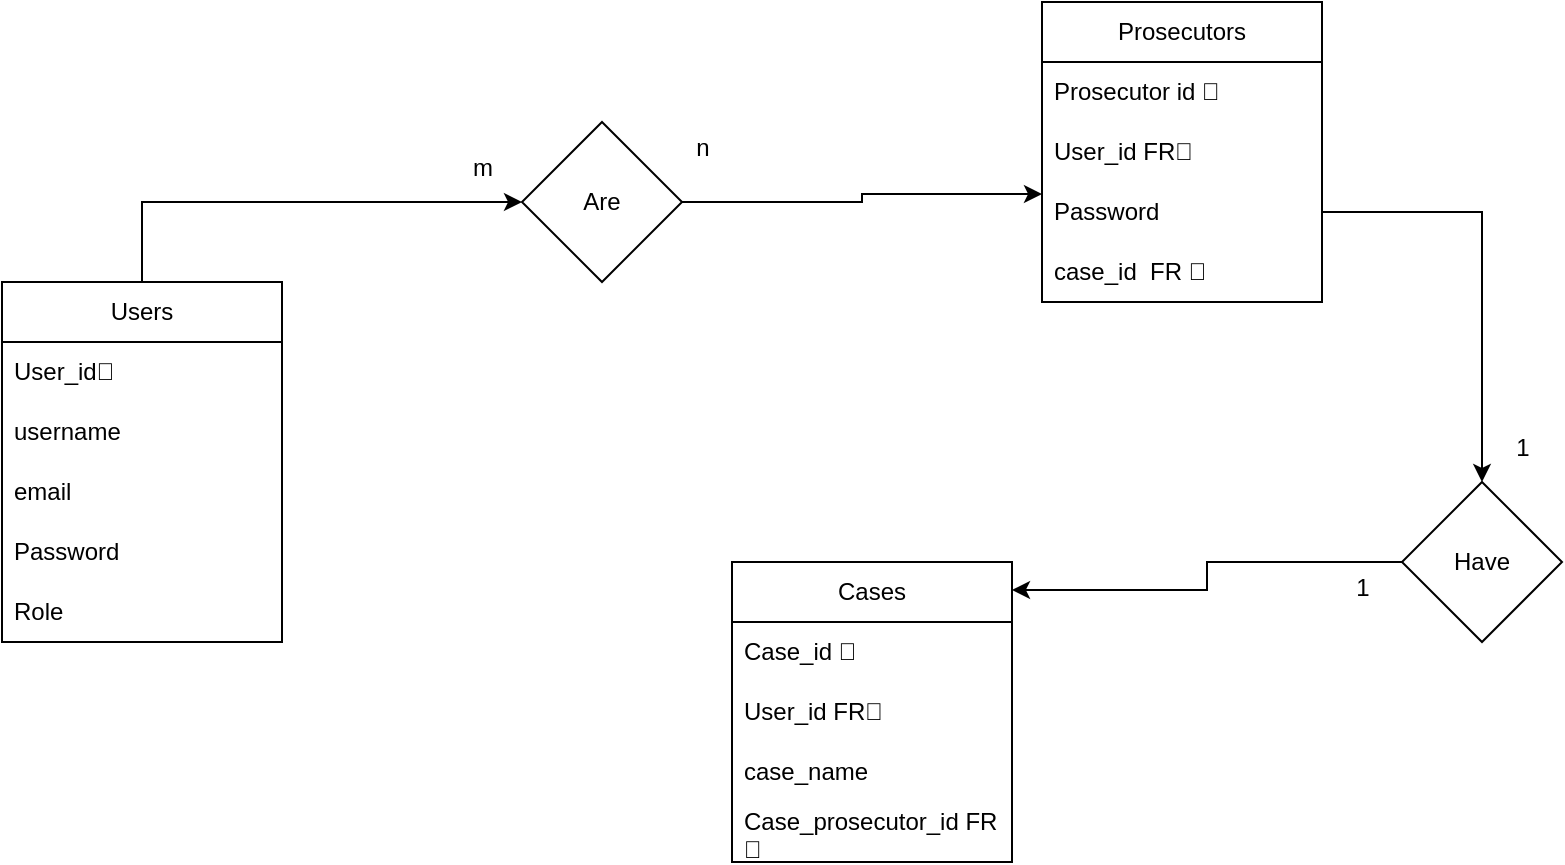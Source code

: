 <mxfile version="26.0.1">
  <diagram name="Page-1" id="X3YaCSp8oxL7MfngXXWX">
    <mxGraphModel dx="2284" dy="772" grid="1" gridSize="10" guides="1" tooltips="1" connect="1" arrows="1" fold="1" page="1" pageScale="1" pageWidth="850" pageHeight="1100" math="0" shadow="0">
      <root>
        <mxCell id="0" />
        <mxCell id="1" parent="0" />
        <mxCell id="yOvKHf8KI_yJCevXK5pf-56" style="edgeStyle=orthogonalEdgeStyle;rounded=0;orthogonalLoop=1;jettySize=auto;html=1;exitX=0.5;exitY=0;exitDx=0;exitDy=0;entryX=0;entryY=0.5;entryDx=0;entryDy=0;" edge="1" parent="1" source="yOvKHf8KI_yJCevXK5pf-38" target="yOvKHf8KI_yJCevXK5pf-55">
          <mxGeometry relative="1" as="geometry" />
        </mxCell>
        <mxCell id="yOvKHf8KI_yJCevXK5pf-38" value="Users" style="swimlane;fontStyle=0;childLayout=stackLayout;horizontal=1;startSize=30;horizontalStack=0;resizeParent=1;resizeParentMax=0;resizeLast=0;collapsible=1;marginBottom=0;whiteSpace=wrap;html=1;" vertex="1" parent="1">
          <mxGeometry x="-180" y="460" width="140" height="180" as="geometry" />
        </mxCell>
        <mxCell id="yOvKHf8KI_yJCevXK5pf-39" value="User_id🔑" style="text;strokeColor=none;fillColor=none;align=left;verticalAlign=middle;spacingLeft=4;spacingRight=4;overflow=hidden;points=[[0,0.5],[1,0.5]];portConstraint=eastwest;rotatable=0;whiteSpace=wrap;html=1;" vertex="1" parent="yOvKHf8KI_yJCevXK5pf-38">
          <mxGeometry y="30" width="140" height="30" as="geometry" />
        </mxCell>
        <mxCell id="yOvKHf8KI_yJCevXK5pf-40" value="username" style="text;strokeColor=none;fillColor=none;align=left;verticalAlign=middle;spacingLeft=4;spacingRight=4;overflow=hidden;points=[[0,0.5],[1,0.5]];portConstraint=eastwest;rotatable=0;whiteSpace=wrap;html=1;" vertex="1" parent="yOvKHf8KI_yJCevXK5pf-38">
          <mxGeometry y="60" width="140" height="30" as="geometry" />
        </mxCell>
        <mxCell id="yOvKHf8KI_yJCevXK5pf-41" value="email" style="text;strokeColor=none;fillColor=none;align=left;verticalAlign=middle;spacingLeft=4;spacingRight=4;overflow=hidden;points=[[0,0.5],[1,0.5]];portConstraint=eastwest;rotatable=0;whiteSpace=wrap;html=1;" vertex="1" parent="yOvKHf8KI_yJCevXK5pf-38">
          <mxGeometry y="90" width="140" height="30" as="geometry" />
        </mxCell>
        <mxCell id="yOvKHf8KI_yJCevXK5pf-42" value="Password" style="text;strokeColor=none;fillColor=none;align=left;verticalAlign=middle;spacingLeft=4;spacingRight=4;overflow=hidden;points=[[0,0.5],[1,0.5]];portConstraint=eastwest;rotatable=0;whiteSpace=wrap;html=1;" vertex="1" parent="yOvKHf8KI_yJCevXK5pf-38">
          <mxGeometry y="120" width="140" height="30" as="geometry" />
        </mxCell>
        <mxCell id="yOvKHf8KI_yJCevXK5pf-48" value="Role" style="text;strokeColor=none;fillColor=none;align=left;verticalAlign=middle;spacingLeft=4;spacingRight=4;overflow=hidden;points=[[0,0.5],[1,0.5]];portConstraint=eastwest;rotatable=0;whiteSpace=wrap;html=1;" vertex="1" parent="yOvKHf8KI_yJCevXK5pf-38">
          <mxGeometry y="150" width="140" height="30" as="geometry" />
        </mxCell>
        <mxCell id="yOvKHf8KI_yJCevXK5pf-43" value="Prosecutors" style="swimlane;fontStyle=0;childLayout=stackLayout;horizontal=1;startSize=30;horizontalStack=0;resizeParent=1;resizeParentMax=0;resizeLast=0;collapsible=1;marginBottom=0;whiteSpace=wrap;html=1;" vertex="1" parent="1">
          <mxGeometry x="340" y="320" width="140" height="150" as="geometry" />
        </mxCell>
        <mxCell id="yOvKHf8KI_yJCevXK5pf-44" value="Prosecutor id 🔑" style="text;strokeColor=none;fillColor=none;align=left;verticalAlign=middle;spacingLeft=4;spacingRight=4;overflow=hidden;points=[[0,0.5],[1,0.5]];portConstraint=eastwest;rotatable=0;whiteSpace=wrap;html=1;" vertex="1" parent="yOvKHf8KI_yJCevXK5pf-43">
          <mxGeometry y="30" width="140" height="30" as="geometry" />
        </mxCell>
        <mxCell id="yOvKHf8KI_yJCevXK5pf-46" value="User_id FR🔑" style="text;strokeColor=none;fillColor=none;align=left;verticalAlign=middle;spacingLeft=4;spacingRight=4;overflow=hidden;points=[[0,0.5],[1,0.5]];portConstraint=eastwest;rotatable=0;whiteSpace=wrap;html=1;" vertex="1" parent="yOvKHf8KI_yJCevXK5pf-43">
          <mxGeometry y="60" width="140" height="30" as="geometry" />
        </mxCell>
        <mxCell id="yOvKHf8KI_yJCevXK5pf-47" value="Password" style="text;strokeColor=none;fillColor=none;align=left;verticalAlign=middle;spacingLeft=4;spacingRight=4;overflow=hidden;points=[[0,0.5],[1,0.5]];portConstraint=eastwest;rotatable=0;whiteSpace=wrap;html=1;" vertex="1" parent="yOvKHf8KI_yJCevXK5pf-43">
          <mxGeometry y="90" width="140" height="30" as="geometry" />
        </mxCell>
        <mxCell id="yOvKHf8KI_yJCevXK5pf-49" value="case_id&amp;nbsp; FR 🔑" style="text;strokeColor=none;fillColor=none;align=left;verticalAlign=middle;spacingLeft=4;spacingRight=4;overflow=hidden;points=[[0,0.5],[1,0.5]];portConstraint=eastwest;rotatable=0;whiteSpace=wrap;html=1;" vertex="1" parent="yOvKHf8KI_yJCevXK5pf-43">
          <mxGeometry y="120" width="140" height="30" as="geometry" />
        </mxCell>
        <mxCell id="yOvKHf8KI_yJCevXK5pf-50" value="Cases" style="swimlane;fontStyle=0;childLayout=stackLayout;horizontal=1;startSize=30;horizontalStack=0;resizeParent=1;resizeParentMax=0;resizeLast=0;collapsible=1;marginBottom=0;whiteSpace=wrap;html=1;" vertex="1" parent="1">
          <mxGeometry x="185" y="600" width="140" height="150" as="geometry" />
        </mxCell>
        <mxCell id="yOvKHf8KI_yJCevXK5pf-51" value="Case_id 🔑" style="text;strokeColor=none;fillColor=none;align=left;verticalAlign=middle;spacingLeft=4;spacingRight=4;overflow=hidden;points=[[0,0.5],[1,0.5]];portConstraint=eastwest;rotatable=0;whiteSpace=wrap;html=1;" vertex="1" parent="yOvKHf8KI_yJCevXK5pf-50">
          <mxGeometry y="30" width="140" height="30" as="geometry" />
        </mxCell>
        <mxCell id="yOvKHf8KI_yJCevXK5pf-52" value="User_id FR🔑" style="text;strokeColor=none;fillColor=none;align=left;verticalAlign=middle;spacingLeft=4;spacingRight=4;overflow=hidden;points=[[0,0.5],[1,0.5]];portConstraint=eastwest;rotatable=0;whiteSpace=wrap;html=1;" vertex="1" parent="yOvKHf8KI_yJCevXK5pf-50">
          <mxGeometry y="60" width="140" height="30" as="geometry" />
        </mxCell>
        <mxCell id="yOvKHf8KI_yJCevXK5pf-53" value="case_name" style="text;strokeColor=none;fillColor=none;align=left;verticalAlign=middle;spacingLeft=4;spacingRight=4;overflow=hidden;points=[[0,0.5],[1,0.5]];portConstraint=eastwest;rotatable=0;whiteSpace=wrap;html=1;" vertex="1" parent="yOvKHf8KI_yJCevXK5pf-50">
          <mxGeometry y="90" width="140" height="30" as="geometry" />
        </mxCell>
        <mxCell id="yOvKHf8KI_yJCevXK5pf-54" value="Case_prosecutor_id FR 🔑" style="text;strokeColor=none;fillColor=none;align=left;verticalAlign=middle;spacingLeft=4;spacingRight=4;overflow=hidden;points=[[0,0.5],[1,0.5]];portConstraint=eastwest;rotatable=0;whiteSpace=wrap;html=1;" vertex="1" parent="yOvKHf8KI_yJCevXK5pf-50">
          <mxGeometry y="120" width="140" height="30" as="geometry" />
        </mxCell>
        <mxCell id="yOvKHf8KI_yJCevXK5pf-55" value="Are" style="rhombus;whiteSpace=wrap;html=1;" vertex="1" parent="1">
          <mxGeometry x="80" y="380" width="80" height="80" as="geometry" />
        </mxCell>
        <mxCell id="yOvKHf8KI_yJCevXK5pf-57" style="edgeStyle=orthogonalEdgeStyle;rounded=0;orthogonalLoop=1;jettySize=auto;html=1;exitX=1;exitY=0.5;exitDx=0;exitDy=0;entryX=0;entryY=0.2;entryDx=0;entryDy=0;entryPerimeter=0;" edge="1" parent="1" source="yOvKHf8KI_yJCevXK5pf-55" target="yOvKHf8KI_yJCevXK5pf-47">
          <mxGeometry relative="1" as="geometry" />
        </mxCell>
        <mxCell id="yOvKHf8KI_yJCevXK5pf-58" value="m" style="text;html=1;align=center;verticalAlign=middle;resizable=0;points=[];autosize=1;strokeColor=none;fillColor=none;" vertex="1" parent="1">
          <mxGeometry x="45" y="388" width="30" height="30" as="geometry" />
        </mxCell>
        <mxCell id="yOvKHf8KI_yJCevXK5pf-59" value="n" style="text;html=1;align=center;verticalAlign=middle;resizable=0;points=[];autosize=1;strokeColor=none;fillColor=none;" vertex="1" parent="1">
          <mxGeometry x="155" y="378" width="30" height="30" as="geometry" />
        </mxCell>
        <mxCell id="yOvKHf8KI_yJCevXK5pf-60" value="Have" style="rhombus;whiteSpace=wrap;html=1;" vertex="1" parent="1">
          <mxGeometry x="520" y="560" width="80" height="80" as="geometry" />
        </mxCell>
        <mxCell id="yOvKHf8KI_yJCevXK5pf-61" style="edgeStyle=orthogonalEdgeStyle;rounded=0;orthogonalLoop=1;jettySize=auto;html=1;exitX=1;exitY=0.5;exitDx=0;exitDy=0;entryX=0.5;entryY=0;entryDx=0;entryDy=0;" edge="1" parent="1" source="yOvKHf8KI_yJCevXK5pf-47" target="yOvKHf8KI_yJCevXK5pf-60">
          <mxGeometry relative="1" as="geometry" />
        </mxCell>
        <mxCell id="yOvKHf8KI_yJCevXK5pf-62" style="edgeStyle=orthogonalEdgeStyle;rounded=0;orthogonalLoop=1;jettySize=auto;html=1;exitX=0;exitY=0.5;exitDx=0;exitDy=0;entryX=1;entryY=0.093;entryDx=0;entryDy=0;entryPerimeter=0;" edge="1" parent="1" source="yOvKHf8KI_yJCevXK5pf-60" target="yOvKHf8KI_yJCevXK5pf-50">
          <mxGeometry relative="1" as="geometry" />
        </mxCell>
        <mxCell id="yOvKHf8KI_yJCevXK5pf-63" value="1" style="text;html=1;align=center;verticalAlign=middle;resizable=0;points=[];autosize=1;strokeColor=none;fillColor=none;" vertex="1" parent="1">
          <mxGeometry x="565" y="528" width="30" height="30" as="geometry" />
        </mxCell>
        <mxCell id="yOvKHf8KI_yJCevXK5pf-64" value="1" style="text;html=1;align=center;verticalAlign=middle;resizable=0;points=[];autosize=1;strokeColor=none;fillColor=none;" vertex="1" parent="1">
          <mxGeometry x="485" y="598" width="30" height="30" as="geometry" />
        </mxCell>
      </root>
    </mxGraphModel>
  </diagram>
</mxfile>
